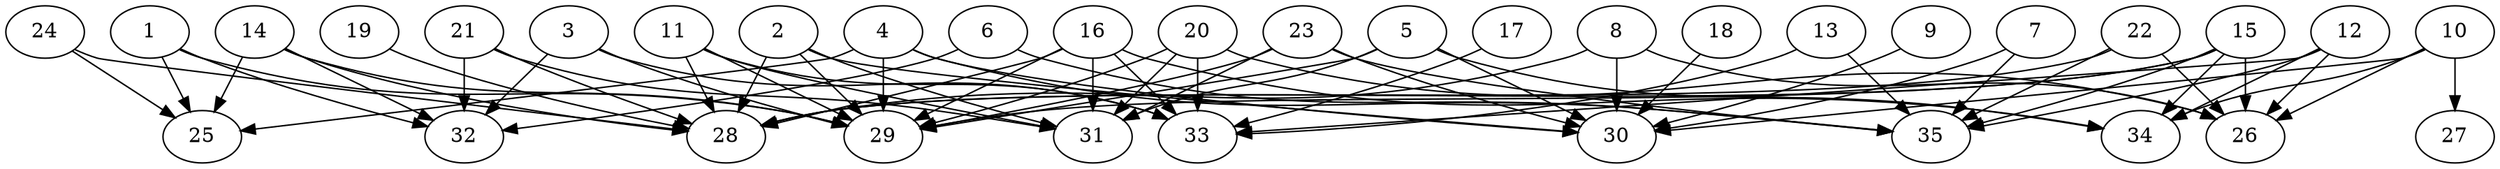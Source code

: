 // DAG automatically generated by daggen at Thu Oct  3 14:05:37 2019
// ./daggen --dot -n 35 --ccr 0.4 --fat 0.9 --regular 0.9 --density 0.5 --mindata 5242880 --maxdata 52428800 
digraph G {
  1 [size="107560960", alpha="0.10", expect_size="43024384"] 
  1 -> 25 [size ="43024384"]
  1 -> 29 [size ="43024384"]
  1 -> 32 [size ="43024384"]
  2 [size="14289920", alpha="0.00", expect_size="5715968"] 
  2 -> 28 [size ="5715968"]
  2 -> 29 [size ="5715968"]
  2 -> 30 [size ="5715968"]
  2 -> 31 [size ="5715968"]
  3 [size="24414720", alpha="0.11", expect_size="9765888"] 
  3 -> 29 [size ="9765888"]
  3 -> 32 [size ="9765888"]
  3 -> 33 [size ="9765888"]
  4 [size="33085440", alpha="0.14", expect_size="13234176"] 
  4 -> 25 [size ="13234176"]
  4 -> 29 [size ="13234176"]
  4 -> 30 [size ="13234176"]
  4 -> 35 [size ="13234176"]
  5 [size="105418240", alpha="0.19", expect_size="42167296"] 
  5 -> 29 [size ="42167296"]
  5 -> 30 [size ="42167296"]
  5 -> 31 [size ="42167296"]
  5 -> 34 [size ="42167296"]
  6 [size="72053760", alpha="0.15", expect_size="28821504"] 
  6 -> 32 [size ="28821504"]
  6 -> 35 [size ="28821504"]
  7 [size="121382400", alpha="0.04", expect_size="48552960"] 
  7 -> 30 [size ="48552960"]
  7 -> 35 [size ="48552960"]
  8 [size="108485120", alpha="0.14", expect_size="43394048"] 
  8 -> 26 [size ="43394048"]
  8 -> 28 [size ="43394048"]
  8 -> 30 [size ="43394048"]
  9 [size="46366720", alpha="0.18", expect_size="18546688"] 
  9 -> 30 [size ="18546688"]
  10 [size="50598400", alpha="0.09", expect_size="20239360"] 
  10 -> 26 [size ="20239360"]
  10 -> 27 [size ="20239360"]
  10 -> 30 [size ="20239360"]
  10 -> 34 [size ="20239360"]
  11 [size="124756480", alpha="0.14", expect_size="49902592"] 
  11 -> 28 [size ="49902592"]
  11 -> 29 [size ="49902592"]
  11 -> 31 [size ="49902592"]
  11 -> 33 [size ="49902592"]
  12 [size="68311040", alpha="0.03", expect_size="27324416"] 
  12 -> 26 [size ="27324416"]
  12 -> 33 [size ="27324416"]
  12 -> 34 [size ="27324416"]
  12 -> 35 [size ="27324416"]
  13 [size="68339200", alpha="0.16", expect_size="27335680"] 
  13 -> 33 [size ="27335680"]
  13 -> 35 [size ="27335680"]
  14 [size="18035200", alpha="0.05", expect_size="7214080"] 
  14 -> 25 [size ="7214080"]
  14 -> 28 [size ="7214080"]
  14 -> 29 [size ="7214080"]
  14 -> 32 [size ="7214080"]
  15 [size="99197440", alpha="0.13", expect_size="39678976"] 
  15 -> 26 [size ="39678976"]
  15 -> 28 [size ="39678976"]
  15 -> 29 [size ="39678976"]
  15 -> 34 [size ="39678976"]
  15 -> 35 [size ="39678976"]
  16 [size="92835840", alpha="0.18", expect_size="37134336"] 
  16 -> 28 [size ="37134336"]
  16 -> 29 [size ="37134336"]
  16 -> 31 [size ="37134336"]
  16 -> 33 [size ="37134336"]
  16 -> 34 [size ="37134336"]
  17 [size="62673920", alpha="0.06", expect_size="25069568"] 
  17 -> 33 [size ="25069568"]
  18 [size="87324160", alpha="0.19", expect_size="34929664"] 
  18 -> 30 [size ="34929664"]
  19 [size="53685760", alpha="0.15", expect_size="21474304"] 
  19 -> 28 [size ="21474304"]
  20 [size="41669120", alpha="0.09", expect_size="16667648"] 
  20 -> 26 [size ="16667648"]
  20 -> 29 [size ="16667648"]
  20 -> 31 [size ="16667648"]
  20 -> 33 [size ="16667648"]
  21 [size="94469120", alpha="0.19", expect_size="37787648"] 
  21 -> 28 [size ="37787648"]
  21 -> 31 [size ="37787648"]
  21 -> 32 [size ="37787648"]
  22 [size="61455360", alpha="0.10", expect_size="24582144"] 
  22 -> 26 [size ="24582144"]
  22 -> 28 [size ="24582144"]
  22 -> 35 [size ="24582144"]
  23 [size="80642560", alpha="0.02", expect_size="32257024"] 
  23 -> 29 [size ="32257024"]
  23 -> 30 [size ="32257024"]
  23 -> 31 [size ="32257024"]
  23 -> 35 [size ="32257024"]
  24 [size="55900160", alpha="0.18", expect_size="22360064"] 
  24 -> 25 [size ="22360064"]
  24 -> 28 [size ="22360064"]
  25 [size="86461440", alpha="0.10", expect_size="34584576"] 
  26 [size="46041600", alpha="0.11", expect_size="18416640"] 
  27 [size="34032640", alpha="0.11", expect_size="13613056"] 
  28 [size="71372800", alpha="0.07", expect_size="28549120"] 
  29 [size="66613760", alpha="0.09", expect_size="26645504"] 
  30 [size="34378240", alpha="0.17", expect_size="13751296"] 
  31 [size="86727680", alpha="0.04", expect_size="34691072"] 
  32 [size="82191360", alpha="0.00", expect_size="32876544"] 
  33 [size="21949440", alpha="0.06", expect_size="8779776"] 
  34 [size="35279360", alpha="0.12", expect_size="14111744"] 
  35 [size="24194560", alpha="0.13", expect_size="9677824"] 
}
